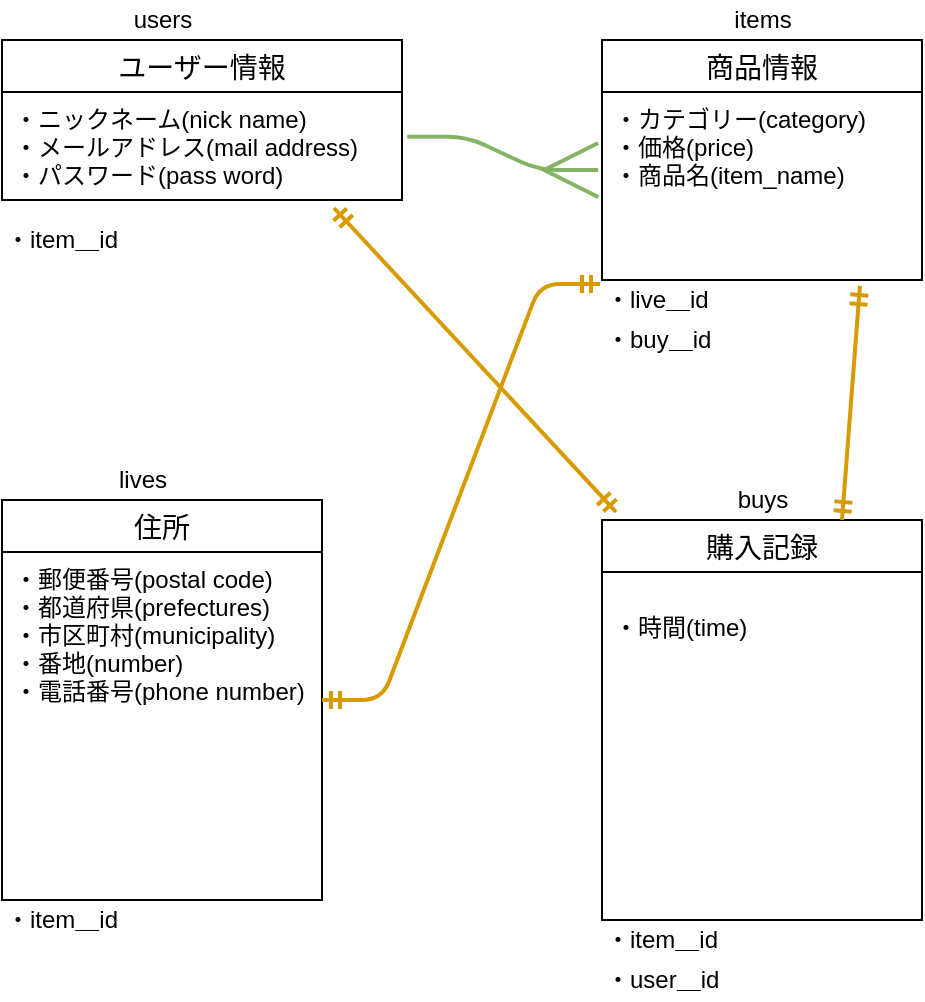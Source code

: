 <mxfile version="13.6.5">
    <diagram id="KGvRj4eY6lw9Z95KSoRp" name="ページ1">
        <mxGraphModel dx="158" dy="488" grid="1" gridSize="10" guides="1" tooltips="1" connect="0" arrows="0" fold="1" page="1" pageScale="1" pageWidth="827" pageHeight="1169" background="none" math="0" shadow="0">
            <root>
                <mxCell id="0"/>
                <mxCell id="1" parent="0"/>
                <mxCell id="41" value="&lt;div&gt;&lt;blockquote style=&quot;margin: 0 0 0 40px ; border: none ; padding: 0px&quot;&gt;&lt;div&gt;&lt;br&gt;&lt;/div&gt;&lt;/blockquote&gt;&lt;/div&gt;" style="text;html=1;align=center;verticalAlign=middle;resizable=0;points=[];autosize=1;" parent="1" vertex="1">
                    <mxGeometry x="410" y="130" width="60" height="20" as="geometry"/>
                </mxCell>
                <mxCell id="44" value="商品情報" style="swimlane;fontStyle=0;childLayout=stackLayout;horizontal=1;startSize=26;horizontalStack=0;resizeParent=1;resizeParentMax=0;resizeLast=0;collapsible=1;marginBottom=0;align=center;fontSize=14;" parent="1" vertex="1">
                    <mxGeometry x="360" y="80" width="160" height="120" as="geometry"/>
                </mxCell>
                <mxCell id="47" value="・カテゴリー(category)&#10;・価格(price)&#10;・商品名(item_name)&#10;" style="text;strokeColor=none;fillColor=none;spacingLeft=4;spacingRight=4;overflow=hidden;rotatable=0;points=[[0,0.5],[1,0.5]];portConstraint=eastwest;fontSize=12;" parent="44" vertex="1">
                    <mxGeometry y="26" width="160" height="94" as="geometry"/>
                </mxCell>
                <mxCell id="8" value="住所" style="swimlane;fontStyle=0;childLayout=stackLayout;horizontal=1;startSize=26;horizontalStack=0;resizeParent=1;resizeParentMax=0;resizeLast=0;collapsible=1;marginBottom=0;align=center;fontSize=14;" parent="1" vertex="1">
                    <mxGeometry x="60" y="310" width="160" height="200" as="geometry"/>
                </mxCell>
                <mxCell id="9" value="・郵便番号(postal code)&#10;・都道府県(prefectures)&#10;・市区町村(municipality)&#10;・番地(number)&#10;・電話番号(phone number)" style="text;strokeColor=none;fillColor=none;spacingLeft=4;spacingRight=4;overflow=hidden;rotatable=0;points=[[0,0.5],[1,0.5]];portConstraint=eastwest;fontSize=12;labelBorderColor=none;" parent="8" vertex="1">
                    <mxGeometry y="26" width="160" height="174" as="geometry"/>
                </mxCell>
                <mxCell id="16" value="購入記録" style="swimlane;fontStyle=0;childLayout=stackLayout;horizontal=1;startSize=26;horizontalStack=0;resizeParent=1;resizeParentMax=0;resizeLast=0;collapsible=1;marginBottom=0;align=center;fontSize=14;" parent="1" vertex="1">
                    <mxGeometry x="360" y="320" width="160" height="200" as="geometry"/>
                </mxCell>
                <mxCell id="17" value="&#10;・時間(time)&#10;" style="text;strokeColor=none;fillColor=none;spacingLeft=4;spacingRight=4;overflow=hidden;rotatable=0;points=[[0,0.5],[1,0.5]];portConstraint=eastwest;fontSize=12;" parent="16" vertex="1">
                    <mxGeometry y="26" width="160" height="174" as="geometry"/>
                </mxCell>
                <mxCell id="2" value="ユーザー情報" style="swimlane;fontStyle=0;childLayout=stackLayout;horizontal=1;startSize=26;horizontalStack=0;resizeParent=1;resizeParentMax=0;resizeLast=0;collapsible=1;marginBottom=0;align=center;fontSize=14;" parent="1" vertex="1">
                    <mxGeometry x="60" y="80" width="200" height="80" as="geometry"/>
                </mxCell>
                <mxCell id="4" value="・ニックネーム(nick name)&#10;・メールアドレス(mail address)&#10;・パスワード(pass word)" style="text;strokeColor=none;fillColor=none;spacingLeft=4;spacingRight=4;overflow=hidden;rotatable=0;points=[[0,0.5],[1,0.5]];portConstraint=eastwest;fontSize=12;" parent="2" vertex="1">
                    <mxGeometry y="26" width="200" height="54" as="geometry"/>
                </mxCell>
                <mxCell id="48" value="" style="edgeStyle=entityRelationEdgeStyle;fontSize=12;html=1;endArrow=ERmany;exitX=1.013;exitY=0.415;exitDx=0;exitDy=0;exitPerimeter=0;entryX=-0.012;entryY=0.415;entryDx=0;entryDy=0;entryPerimeter=0;fillColor=#d5e8d4;strokeColor=#82b366;strokeWidth=2;endFill=0;gradientColor=#97d077;endSize=24;" parent="1" source="4" target="47" edge="1">
                    <mxGeometry width="100" height="100" relative="1" as="geometry">
                        <mxPoint x="240" y="190" as="sourcePoint"/>
                        <mxPoint x="340" y="90" as="targetPoint"/>
                    </mxGeometry>
                </mxCell>
                <mxCell id="52" value="users" style="text;html=1;align=center;verticalAlign=middle;resizable=0;points=[];autosize=1;" parent="1" vertex="1">
                    <mxGeometry x="120" y="60" width="40" height="20" as="geometry"/>
                </mxCell>
                <mxCell id="53" value="items" style="text;html=1;align=center;verticalAlign=middle;resizable=0;points=[];autosize=1;" parent="1" vertex="1">
                    <mxGeometry x="420" y="60" width="40" height="20" as="geometry"/>
                </mxCell>
                <mxCell id="54" value="lives" style="text;html=1;align=center;verticalAlign=middle;resizable=0;points=[];autosize=1;" parent="1" vertex="1">
                    <mxGeometry x="110" y="290" width="40" height="20" as="geometry"/>
                </mxCell>
                <mxCell id="55" value="buys" style="text;html=1;align=center;verticalAlign=middle;resizable=0;points=[];autosize=1;" parent="1" vertex="1">
                    <mxGeometry x="420" y="300" width="40" height="20" as="geometry"/>
                </mxCell>
                <mxCell id="57" value="・item＿id" style="text;html=1;align=left;verticalAlign=middle;resizable=0;points=[];autosize=1;" parent="1" vertex="1">
                    <mxGeometry x="60" y="170" width="70" height="20" as="geometry"/>
                </mxCell>
                <mxCell id="62" value="・item＿id" style="text;html=1;align=left;verticalAlign=middle;resizable=0;points=[];autosize=1;" parent="1" vertex="1">
                    <mxGeometry x="60" y="510" width="70" height="20" as="geometry"/>
                </mxCell>
                <mxCell id="63" value="・live＿id" style="text;html=1;align=left;verticalAlign=middle;resizable=0;points=[];autosize=1;" parent="1" vertex="1">
                    <mxGeometry x="360" y="200" width="70" height="20" as="geometry"/>
                </mxCell>
                <mxCell id="65" value="・item＿id" style="text;html=1;align=left;verticalAlign=middle;resizable=0;points=[];autosize=1;" parent="1" vertex="1">
                    <mxGeometry x="360" y="520" width="70" height="20" as="geometry"/>
                </mxCell>
                <mxCell id="67" value="・buy＿id" style="text;html=1;align=left;verticalAlign=middle;resizable=0;points=[];autosize=1;" parent="1" vertex="1">
                    <mxGeometry x="360" y="220" width="70" height="20" as="geometry"/>
                </mxCell>
                <mxCell id="72" value="" style="edgeStyle=entityRelationEdgeStyle;fontSize=12;html=1;endArrow=ERmandOne;startArrow=ERmandOne;strokeWidth=2;entryX=-0.006;entryY=1.021;entryDx=0;entryDy=0;entryPerimeter=0;gradientColor=#ffa500;fillColor=#ffcd28;strokeColor=#d79b00;" parent="1" source="8" target="47" edge="1">
                    <mxGeometry width="100" height="100" relative="1" as="geometry">
                        <mxPoint x="220" y="306" as="sourcePoint"/>
                        <mxPoint x="330" y="190" as="targetPoint"/>
                    </mxGeometry>
                </mxCell>
                <mxCell id="73" value="" style="fontSize=12;html=1;endArrow=ERmandOne;startArrow=ERmandOne;strokeWidth=2;entryX=0.806;entryY=1.032;entryDx=0;entryDy=0;entryPerimeter=0;exitX=0.75;exitY=0;exitDx=0;exitDy=0;gradientColor=#ffa500;fillColor=#ffcd28;strokeColor=#d79b00;" parent="1" source="16" target="47" edge="1">
                    <mxGeometry width="100" height="100" relative="1" as="geometry">
                        <mxPoint x="420" y="310" as="sourcePoint"/>
                        <mxPoint x="520" y="210" as="targetPoint"/>
                    </mxGeometry>
                </mxCell>
                <mxCell id="74" value="" style="fontSize=12;html=1;endArrow=ERmandOne;startArrow=ERmandOne;strokeWidth=2;exitX=0.044;exitY=-0.02;exitDx=0;exitDy=0;exitPerimeter=0;entryX=0.83;entryY=1.074;entryDx=0;entryDy=0;entryPerimeter=0;gradientColor=#ffa500;fillColor=#ffcd28;strokeColor=#d79b00;" parent="1" source="16" target="4" edge="1">
                    <mxGeometry width="100" height="100" relative="1" as="geometry">
                        <mxPoint x="240" y="290" as="sourcePoint"/>
                        <mxPoint x="340" y="190" as="targetPoint"/>
                    </mxGeometry>
                </mxCell>
                <mxCell id="75" value="・user＿id" style="text;html=1;align=left;verticalAlign=middle;resizable=0;points=[];autosize=1;" parent="1" vertex="1">
                    <mxGeometry x="360" y="540" width="70" height="20" as="geometry"/>
                </mxCell>
            </root>
        </mxGraphModel>
    </diagram>
</mxfile>